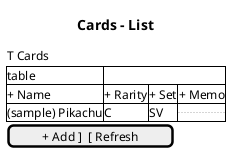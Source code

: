 @startuml
title Cards - List

salt
{
  {T Cards}
  {#table
    + Name | + Rarity | + Set | + Memo
    (sample) Pikachu | C | SV | ...
  }
  [ + Add ]  [ Refresh ]
}

@enduml

